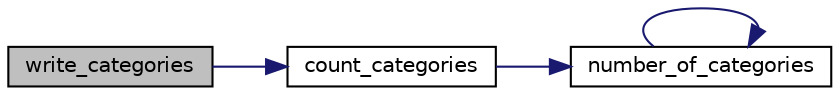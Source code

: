 digraph "write_categories"
{
 // LATEX_PDF_SIZE
  edge [fontname="Helvetica",fontsize="10",labelfontname="Helvetica",labelfontsize="10"];
  node [fontname="Helvetica",fontsize="10",shape=record];
  rankdir="LR";
  Node1 [label="write_categories",height=0.2,width=0.4,color="black", fillcolor="grey75", style="filled", fontcolor="black",tooltip="Ta funkcja zapisuje do pliku nowe kategorie."];
  Node1 -> Node2 [color="midnightblue",fontsize="10",style="solid",fontname="Helvetica"];
  Node2 [label="count_categories",height=0.2,width=0.4,color="black", fillcolor="white", style="filled",URL="$category__functions_8c.html#a48b7556eaada65f73699b9d315f94fd6",tooltip=" "];
  Node2 -> Node3 [color="midnightblue",fontsize="10",style="solid",fontname="Helvetica"];
  Node3 [label="number_of_categories",height=0.2,width=0.4,color="black", fillcolor="white", style="filled",URL="$category__functions_8c.html#a93d97ac822a6f4097a484cb4282a3c3f",tooltip=" "];
  Node3 -> Node3 [color="midnightblue",fontsize="10",style="solid",fontname="Helvetica"];
}
